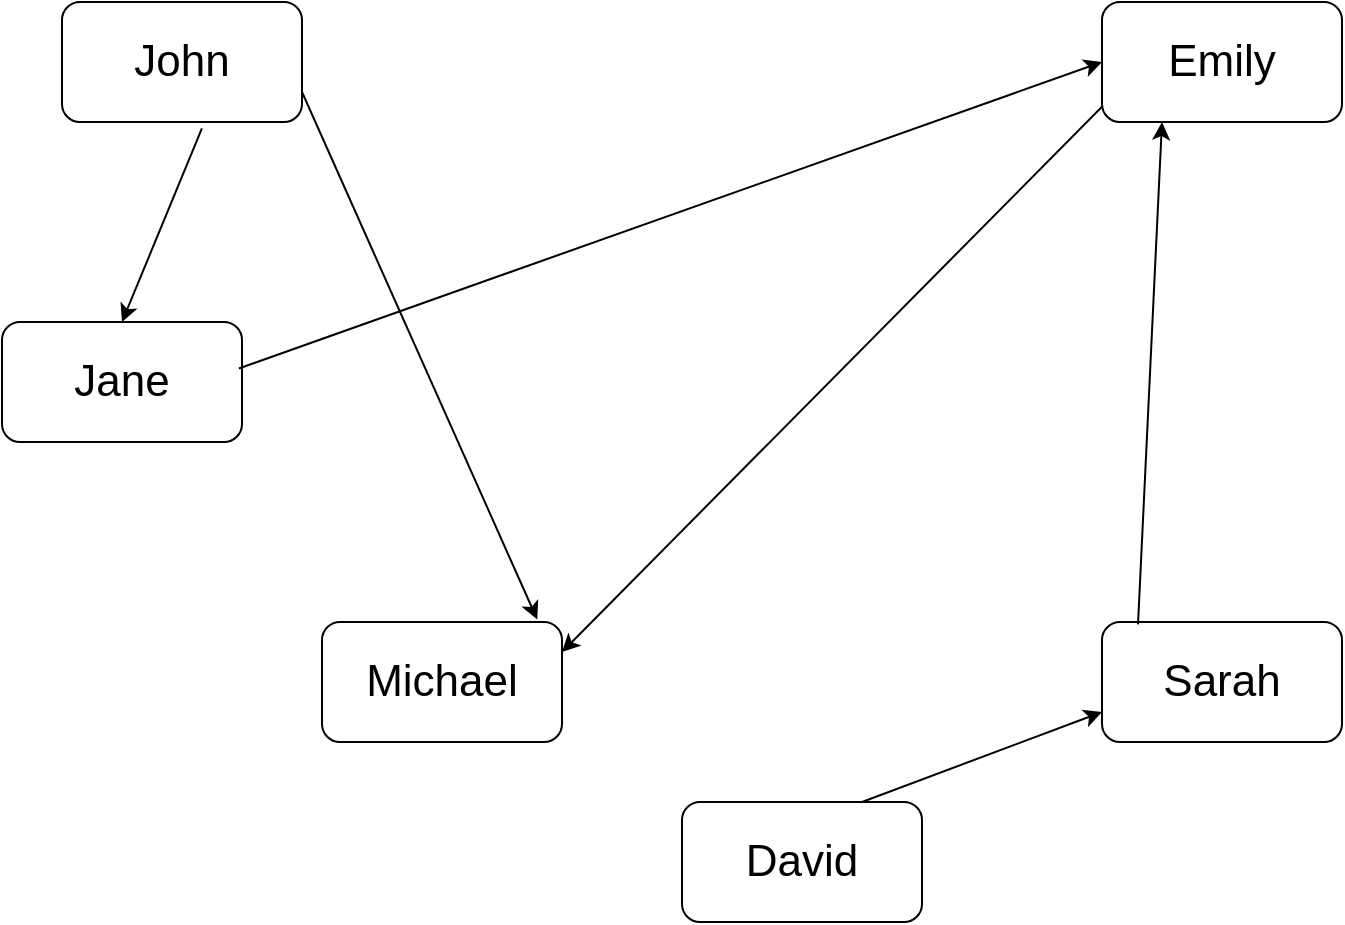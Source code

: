 <mxfile version="24.4.0" type="device" pages="4">
  <diagram id="R2lEEEUBdFMjLlhIrx00" name="Meet">
    <mxGraphModel dx="1009" dy="573" grid="1" gridSize="10" guides="1" tooltips="1" connect="1" arrows="1" fold="1" page="1" pageScale="1" pageWidth="850" pageHeight="1100" math="0" shadow="0" extFonts="Permanent Marker^https://fonts.googleapis.com/css?family=Permanent+Marker">
      <root>
        <mxCell id="0" />
        <mxCell id="1" parent="0" />
        <mxCell id="LWIg9Wg_jVXJ1rkE-vnx-6" value="&lt;font style=&quot;font-size: 22px;&quot;&gt;John&lt;/font&gt;" style="rounded=1;whiteSpace=wrap;html=1;" vertex="1" parent="1">
          <mxGeometry x="100" y="50" width="120" height="60" as="geometry" />
        </mxCell>
        <mxCell id="LWIg9Wg_jVXJ1rkE-vnx-7" value="&lt;font color=&quot;#000000&quot; style=&quot;font-size: 22px;&quot;&gt;Emily&lt;/font&gt;" style="rounded=1;whiteSpace=wrap;html=1;labelBackgroundColor=none;fontColor=#000033;labelBorderColor=none;" vertex="1" parent="1">
          <mxGeometry x="620" y="50" width="120" height="60" as="geometry" />
        </mxCell>
        <mxCell id="LWIg9Wg_jVXJ1rkE-vnx-8" value="&lt;font style=&quot;font-size: 22px;&quot;&gt;Michael&lt;/font&gt;" style="rounded=1;whiteSpace=wrap;html=1;" vertex="1" parent="1">
          <mxGeometry x="230" y="360" width="120" height="60" as="geometry" />
        </mxCell>
        <mxCell id="LWIg9Wg_jVXJ1rkE-vnx-9" value="&lt;font style=&quot;font-size: 22px;&quot;&gt;David&lt;/font&gt;" style="rounded=1;whiteSpace=wrap;html=1;" vertex="1" parent="1">
          <mxGeometry x="410" y="450" width="120" height="60" as="geometry" />
        </mxCell>
        <mxCell id="LWIg9Wg_jVXJ1rkE-vnx-10" value="&lt;font style=&quot;font-size: 22px;&quot;&gt;Jane&lt;/font&gt;" style="rounded=1;whiteSpace=wrap;html=1;" vertex="1" parent="1">
          <mxGeometry x="70" y="210" width="120" height="60" as="geometry" />
        </mxCell>
        <mxCell id="LWIg9Wg_jVXJ1rkE-vnx-11" value="&lt;font style=&quot;font-size: 22px;&quot;&gt;Sarah&lt;/font&gt;" style="rounded=1;whiteSpace=wrap;html=1;" vertex="1" parent="1">
          <mxGeometry x="620" y="360" width="120" height="60" as="geometry" />
        </mxCell>
        <mxCell id="LWIg9Wg_jVXJ1rkE-vnx-12" value="" style="endArrow=classic;html=1;rounded=0;exitX=0.583;exitY=1.053;exitDx=0;exitDy=0;exitPerimeter=0;entryX=0.5;entryY=0;entryDx=0;entryDy=0;" edge="1" parent="1" source="LWIg9Wg_jVXJ1rkE-vnx-6" target="LWIg9Wg_jVXJ1rkE-vnx-10">
          <mxGeometry width="50" height="50" relative="1" as="geometry">
            <mxPoint x="400" y="220" as="sourcePoint" />
            <mxPoint x="450" y="170" as="targetPoint" />
            <Array as="points" />
          </mxGeometry>
        </mxCell>
        <mxCell id="LWIg9Wg_jVXJ1rkE-vnx-14" value="" style="endArrow=classic;html=1;rounded=0;entryX=0.25;entryY=1;entryDx=0;entryDy=0;exitX=0.15;exitY=0.02;exitDx=0;exitDy=0;exitPerimeter=0;" edge="1" parent="1" source="LWIg9Wg_jVXJ1rkE-vnx-11" target="LWIg9Wg_jVXJ1rkE-vnx-7">
          <mxGeometry width="50" height="50" relative="1" as="geometry">
            <mxPoint x="640" y="350" as="sourcePoint" />
            <mxPoint x="450" y="170" as="targetPoint" />
            <Array as="points" />
          </mxGeometry>
        </mxCell>
        <mxCell id="LWIg9Wg_jVXJ1rkE-vnx-15" value="" style="endArrow=classic;html=1;rounded=0;exitX=0.75;exitY=0;exitDx=0;exitDy=0;entryX=0;entryY=0.75;entryDx=0;entryDy=0;" edge="1" parent="1" source="LWIg9Wg_jVXJ1rkE-vnx-9" target="LWIg9Wg_jVXJ1rkE-vnx-11">
          <mxGeometry width="50" height="50" relative="1" as="geometry">
            <mxPoint x="400" y="220" as="sourcePoint" />
            <mxPoint x="450" y="170" as="targetPoint" />
          </mxGeometry>
        </mxCell>
        <mxCell id="LWIg9Wg_jVXJ1rkE-vnx-16" value="" style="endArrow=classic;html=1;rounded=0;exitX=0.003;exitY=0.867;exitDx=0;exitDy=0;exitPerimeter=0;entryX=1;entryY=0.25;entryDx=0;entryDy=0;" edge="1" parent="1" source="LWIg9Wg_jVXJ1rkE-vnx-7" target="LWIg9Wg_jVXJ1rkE-vnx-8">
          <mxGeometry width="50" height="50" relative="1" as="geometry">
            <mxPoint x="510" y="180" as="sourcePoint" />
            <mxPoint x="560" y="130" as="targetPoint" />
          </mxGeometry>
        </mxCell>
        <mxCell id="LWIg9Wg_jVXJ1rkE-vnx-17" value="" style="endArrow=classic;html=1;rounded=0;exitX=0.987;exitY=0.387;exitDx=0;exitDy=0;exitPerimeter=0;entryX=0;entryY=0.5;entryDx=0;entryDy=0;" edge="1" parent="1" source="LWIg9Wg_jVXJ1rkE-vnx-10" target="LWIg9Wg_jVXJ1rkE-vnx-7">
          <mxGeometry width="50" height="50" relative="1" as="geometry">
            <mxPoint x="400" y="220" as="sourcePoint" />
            <mxPoint x="450" y="170" as="targetPoint" />
          </mxGeometry>
        </mxCell>
        <mxCell id="LWIg9Wg_jVXJ1rkE-vnx-18" value="" style="endArrow=classic;html=1;rounded=0;exitX=1;exitY=0.75;exitDx=0;exitDy=0;entryX=0.897;entryY=-0.02;entryDx=0;entryDy=0;entryPerimeter=0;" edge="1" parent="1" source="LWIg9Wg_jVXJ1rkE-vnx-6" target="LWIg9Wg_jVXJ1rkE-vnx-8">
          <mxGeometry width="50" height="50" relative="1" as="geometry">
            <mxPoint x="400" y="220" as="sourcePoint" />
            <mxPoint x="450" y="170" as="targetPoint" />
          </mxGeometry>
        </mxCell>
      </root>
    </mxGraphModel>
  </diagram>
  <diagram id="sk2JgPKzfBdFYa3UFOvs" name="BartenderBar">
    <mxGraphModel dx="1552" dy="882" grid="1" gridSize="10" guides="1" tooltips="1" connect="1" arrows="1" fold="1" page="1" pageScale="1" pageWidth="827" pageHeight="1169" math="0" shadow="0">
      <root>
        <mxCell id="0" />
        <mxCell id="1" parent="0" />
        <mxCell id="1GqfGEVuXYbbXNQQKDPi-1" value="&lt;font style=&quot;font-size: 22px;&quot;&gt;John&lt;/font&gt;" style="rounded=1;whiteSpace=wrap;html=1;" vertex="1" parent="1">
          <mxGeometry x="100" y="110" width="120" height="60" as="geometry" />
        </mxCell>
        <mxCell id="1GqfGEVuXYbbXNQQKDPi-2" value="&lt;font style=&quot;font-size: 22px;&quot;&gt;Cheers&lt;/font&gt;" style="rounded=1;whiteSpace=wrap;html=1;" vertex="1" parent="1">
          <mxGeometry x="610" y="110" width="120" height="60" as="geometry" />
        </mxCell>
        <mxCell id="1GqfGEVuXYbbXNQQKDPi-3" value="&lt;font style=&quot;font-size: 22px;&quot;&gt;Michael&lt;/font&gt;" style="rounded=1;whiteSpace=wrap;html=1;" vertex="1" parent="1">
          <mxGeometry x="100" y="370" width="120" height="60" as="geometry" />
        </mxCell>
        <mxCell id="1GqfGEVuXYbbXNQQKDPi-4" value="&lt;font style=&quot;font-size: 22px;&quot;&gt;Brewery House&lt;/font&gt;" style="rounded=1;whiteSpace=wrap;html=1;" vertex="1" parent="1">
          <mxGeometry x="630" y="240" width="120" height="60" as="geometry" />
        </mxCell>
        <mxCell id="1GqfGEVuXYbbXNQQKDPi-5" value="&lt;font style=&quot;font-size: 22px;&quot;&gt;Hop &amp;amp; Barrel&lt;/font&gt;" style="rounded=1;whiteSpace=wrap;html=1;" vertex="1" parent="1">
          <mxGeometry x="610" y="370" width="120" height="60" as="geometry" />
        </mxCell>
        <mxCell id="Q262OZAcgpdnKdSFlUul-1" value="&lt;font style=&quot;font-size: 22px;&quot;&gt;Jane&lt;/font&gt;" style="rounded=1;whiteSpace=wrap;html=1;" vertex="1" parent="1">
          <mxGeometry x="80" y="240" width="120" height="60" as="geometry" />
        </mxCell>
        <mxCell id="Q262OZAcgpdnKdSFlUul-3" value="&lt;font style=&quot;font-size: 22px;&quot;&gt;Emily&lt;/font&gt;" style="rounded=1;whiteSpace=wrap;html=1;" vertex="1" parent="1">
          <mxGeometry x="80" y="500" width="120" height="60" as="geometry" />
        </mxCell>
        <mxCell id="Q262OZAcgpdnKdSFlUul-4" value="&lt;font style=&quot;font-size: 22px;&quot;&gt;Sarah&lt;/font&gt;" style="rounded=1;whiteSpace=wrap;html=1;" vertex="1" parent="1">
          <mxGeometry x="80" y="760" width="120" height="60" as="geometry" />
        </mxCell>
        <mxCell id="Q262OZAcgpdnKdSFlUul-5" value="&lt;font style=&quot;font-size: 22px;&quot;&gt;David&lt;/font&gt;" style="rounded=1;whiteSpace=wrap;html=1;" vertex="1" parent="1">
          <mxGeometry x="100" y="630" width="120" height="60" as="geometry" />
        </mxCell>
        <mxCell id="Q262OZAcgpdnKdSFlUul-6" value="&lt;font style=&quot;font-size: 22px;&quot;&gt;The Pub&lt;/font&gt;" style="rounded=1;whiteSpace=wrap;html=1;" vertex="1" parent="1">
          <mxGeometry x="630" y="500" width="120" height="60" as="geometry" />
        </mxCell>
        <mxCell id="Q262OZAcgpdnKdSFlUul-7" value="&lt;font style=&quot;font-size: 22px;&quot;&gt;Malty Moose&lt;/font&gt;" style="rounded=1;whiteSpace=wrap;html=1;" vertex="1" parent="1">
          <mxGeometry x="610" y="630" width="120" height="60" as="geometry" />
        </mxCell>
        <mxCell id="Q262OZAcgpdnKdSFlUul-8" value="&lt;font style=&quot;font-size: 22px;&quot;&gt;Sip &amp;amp; Savor&lt;/font&gt;" style="rounded=1;whiteSpace=wrap;html=1;" vertex="1" parent="1">
          <mxGeometry x="630" y="760" width="120" height="60" as="geometry" />
        </mxCell>
        <mxCell id="Q262OZAcgpdnKdSFlUul-9" value="" style="endArrow=classic;html=1;rounded=0;exitX=1;exitY=0.5;exitDx=0;exitDy=0;entryX=0;entryY=0.5;entryDx=0;entryDy=0;" edge="1" parent="1" source="1GqfGEVuXYbbXNQQKDPi-3" target="1GqfGEVuXYbbXNQQKDPi-5">
          <mxGeometry width="50" height="50" relative="1" as="geometry">
            <mxPoint x="500" y="440" as="sourcePoint" />
            <mxPoint x="550" y="390" as="targetPoint" />
          </mxGeometry>
        </mxCell>
        <mxCell id="Q262OZAcgpdnKdSFlUul-10" value="" style="endArrow=classic;html=1;rounded=0;exitX=1;exitY=0.5;exitDx=0;exitDy=0;entryX=0;entryY=0.5;entryDx=0;entryDy=0;" edge="1" parent="1" source="1GqfGEVuXYbbXNQQKDPi-1" target="1GqfGEVuXYbbXNQQKDPi-2">
          <mxGeometry width="50" height="50" relative="1" as="geometry">
            <mxPoint x="230" y="410" as="sourcePoint" />
            <mxPoint x="620" y="410" as="targetPoint" />
          </mxGeometry>
        </mxCell>
        <mxCell id="Q262OZAcgpdnKdSFlUul-11" value="" style="endArrow=classic;html=1;rounded=0;exitX=1;exitY=0.5;exitDx=0;exitDy=0;entryX=0;entryY=0.5;entryDx=0;entryDy=0;" edge="1" parent="1" source="Q262OZAcgpdnKdSFlUul-1" target="1GqfGEVuXYbbXNQQKDPi-4">
          <mxGeometry width="50" height="50" relative="1" as="geometry">
            <mxPoint x="240" y="420" as="sourcePoint" />
            <mxPoint x="630" y="420" as="targetPoint" />
          </mxGeometry>
        </mxCell>
        <mxCell id="Q262OZAcgpdnKdSFlUul-12" value="" style="endArrow=classic;html=1;rounded=0;exitX=1;exitY=0.5;exitDx=0;exitDy=0;entryX=0;entryY=0.5;entryDx=0;entryDy=0;" edge="1" parent="1" source="Q262OZAcgpdnKdSFlUul-4" target="Q262OZAcgpdnKdSFlUul-8">
          <mxGeometry width="50" height="50" relative="1" as="geometry">
            <mxPoint x="250" y="430" as="sourcePoint" />
            <mxPoint x="640" y="430" as="targetPoint" />
          </mxGeometry>
        </mxCell>
        <mxCell id="Q262OZAcgpdnKdSFlUul-13" value="" style="endArrow=classic;html=1;rounded=0;entryX=0;entryY=0.5;entryDx=0;entryDy=0;exitX=1;exitY=0.5;exitDx=0;exitDy=0;" edge="1" parent="1" source="Q262OZAcgpdnKdSFlUul-5" target="Q262OZAcgpdnKdSFlUul-7">
          <mxGeometry width="50" height="50" relative="1" as="geometry">
            <mxPoint x="290" y="660" as="sourcePoint" />
            <mxPoint x="580" y="659" as="targetPoint" />
          </mxGeometry>
        </mxCell>
        <mxCell id="Q262OZAcgpdnKdSFlUul-14" value="" style="endArrow=classic;html=1;rounded=0;exitX=1;exitY=0.5;exitDx=0;exitDy=0;entryX=0;entryY=0.5;entryDx=0;entryDy=0;" edge="1" parent="1" source="Q262OZAcgpdnKdSFlUul-3" target="Q262OZAcgpdnKdSFlUul-6">
          <mxGeometry width="50" height="50" relative="1" as="geometry">
            <mxPoint x="270" y="450" as="sourcePoint" />
            <mxPoint x="660" y="450" as="targetPoint" />
          </mxGeometry>
        </mxCell>
      </root>
    </mxGraphModel>
  </diagram>
  <diagram id="jfEQu5qc5VJNQlA7vQ3v" name="BartenderShift">
    <mxGraphModel dx="1441" dy="819" grid="1" gridSize="10" guides="1" tooltips="1" connect="1" arrows="1" fold="1" page="1" pageScale="1" pageWidth="827" pageHeight="1169" math="0" shadow="0">
      <root>
        <mxCell id="0" />
        <mxCell id="1" parent="0" />
        <mxCell id="Bs20jj3e_P7MJ2vPdoGu-1" value="&lt;font style=&quot;font-size: 22px;&quot;&gt;Smith&lt;/font&gt;" style="rounded=1;whiteSpace=wrap;html=1;" vertex="1" parent="1">
          <mxGeometry x="10" y="730" width="120" height="60" as="geometry" />
        </mxCell>
        <mxCell id="Bs20jj3e_P7MJ2vPdoGu-2" value="&lt;font style=&quot;font-size: 22px;&quot;&gt;Cheers&lt;/font&gt;" style="rounded=1;whiteSpace=wrap;html=1;" vertex="1" parent="1">
          <mxGeometry x="220" y="680" width="120" height="60" as="geometry" />
        </mxCell>
        <mxCell id="Bs20jj3e_P7MJ2vPdoGu-3" value="&lt;font style=&quot;font-size: 22px;&quot;&gt;Johnson&lt;/font&gt;" style="rounded=1;whiteSpace=wrap;html=1;" vertex="1" parent="1">
          <mxGeometry x="414" y="330" width="120" height="60" as="geometry" />
        </mxCell>
        <mxCell id="Bs20jj3e_P7MJ2vPdoGu-4" value="&lt;font style=&quot;font-size: 22px;&quot;&gt;Brewery House&lt;/font&gt;" style="rounded=1;whiteSpace=wrap;html=1;" vertex="1" parent="1">
          <mxGeometry x="450" y="190" width="120" height="60" as="geometry" />
        </mxCell>
        <mxCell id="Bs20jj3e_P7MJ2vPdoGu-5" value="&lt;font style=&quot;font-size: 22px;&quot;&gt;Hop &amp;amp; Barrel&lt;/font&gt;" style="rounded=1;whiteSpace=wrap;html=1;" vertex="1" parent="1">
          <mxGeometry x="660" y="410" width="120" height="60" as="geometry" />
        </mxCell>
        <mxCell id="Bs20jj3e_P7MJ2vPdoGu-6" value="&lt;font style=&quot;font-size: 22px;&quot;&gt;Doe&lt;/font&gt;" style="rounded=1;whiteSpace=wrap;html=1;" vertex="1" parent="1">
          <mxGeometry x="90" y="330" width="120" height="60" as="geometry" />
        </mxCell>
        <mxCell id="Bs20jj3e_P7MJ2vPdoGu-7" value="&lt;font style=&quot;font-size: 22px;&quot;&gt;Davis&lt;/font&gt;" style="rounded=1;whiteSpace=wrap;html=1;" vertex="1" parent="1">
          <mxGeometry x="80" y="500" width="120" height="60" as="geometry" />
        </mxCell>
        <mxCell id="Bs20jj3e_P7MJ2vPdoGu-8" value="&lt;font style=&quot;font-size: 22px;&quot;&gt;Thompson&lt;/font&gt;" style="rounded=1;whiteSpace=wrap;html=1;" vertex="1" parent="1">
          <mxGeometry x="110" y="880" width="120" height="60" as="geometry" />
        </mxCell>
        <mxCell id="Bs20jj3e_P7MJ2vPdoGu-9" value="&lt;font style=&quot;font-size: 22px;&quot;&gt;&amp;nbsp;Wilson&lt;/font&gt;" style="rounded=1;whiteSpace=wrap;html=1;" vertex="1" parent="1">
          <mxGeometry x="370" y="620" width="120" height="60" as="geometry" />
        </mxCell>
        <mxCell id="Bs20jj3e_P7MJ2vPdoGu-10" value="&lt;font style=&quot;font-size: 22px;&quot;&gt;The Pub&lt;/font&gt;" style="rounded=1;whiteSpace=wrap;html=1;" vertex="1" parent="1">
          <mxGeometry x="310" y="470" width="120" height="60" as="geometry" />
        </mxCell>
        <mxCell id="Bs20jj3e_P7MJ2vPdoGu-11" value="&lt;font style=&quot;font-size: 22px;&quot;&gt;Malty Moose&lt;/font&gt;" style="rounded=1;whiteSpace=wrap;html=1;" vertex="1" parent="1">
          <mxGeometry x="610" y="680" width="120" height="60" as="geometry" />
        </mxCell>
        <mxCell id="Bs20jj3e_P7MJ2vPdoGu-12" value="&lt;font style=&quot;font-size: 22px;&quot;&gt;Sip &amp;amp; Savor&lt;/font&gt;" style="rounded=1;whiteSpace=wrap;html=1;" vertex="1" parent="1">
          <mxGeometry x="414" y="840" width="120" height="60" as="geometry" />
        </mxCell>
        <mxCell id="Bs20jj3e_P7MJ2vPdoGu-13" value="" style="endArrow=classic;html=1;rounded=0;exitX=1;exitY=0.5;exitDx=0;exitDy=0;entryX=0;entryY=0.5;entryDx=0;entryDy=0;" edge="1" parent="1" source="Bs20jj3e_P7MJ2vPdoGu-3" target="Bs20jj3e_P7MJ2vPdoGu-5">
          <mxGeometry width="50" height="50" relative="1" as="geometry">
            <mxPoint x="500" y="440" as="sourcePoint" />
            <mxPoint x="550" y="390" as="targetPoint" />
          </mxGeometry>
        </mxCell>
        <mxCell id="Bs20jj3e_P7MJ2vPdoGu-14" value="" style="endArrow=classic;html=1;rounded=0;exitX=1;exitY=0.5;exitDx=0;exitDy=0;entryX=0;entryY=0.5;entryDx=0;entryDy=0;" edge="1" parent="1" source="Bs20jj3e_P7MJ2vPdoGu-1" target="Bs20jj3e_P7MJ2vPdoGu-2">
          <mxGeometry width="50" height="50" relative="1" as="geometry">
            <mxPoint x="230" y="410" as="sourcePoint" />
            <mxPoint x="620" y="410" as="targetPoint" />
          </mxGeometry>
        </mxCell>
        <mxCell id="Bs20jj3e_P7MJ2vPdoGu-15" value="" style="endArrow=classic;html=1;rounded=0;exitX=1;exitY=0.5;exitDx=0;exitDy=0;entryX=0;entryY=0.5;entryDx=0;entryDy=0;" edge="1" parent="1" source="Bs20jj3e_P7MJ2vPdoGu-6" target="Bs20jj3e_P7MJ2vPdoGu-4">
          <mxGeometry width="50" height="50" relative="1" as="geometry">
            <mxPoint x="240" y="420" as="sourcePoint" />
            <mxPoint x="630" y="420" as="targetPoint" />
          </mxGeometry>
        </mxCell>
        <mxCell id="Bs20jj3e_P7MJ2vPdoGu-16" value="" style="endArrow=classic;html=1;rounded=0;exitX=1;exitY=0.5;exitDx=0;exitDy=0;entryX=0;entryY=0.5;entryDx=0;entryDy=0;" edge="1" parent="1" source="Bs20jj3e_P7MJ2vPdoGu-8" target="Bs20jj3e_P7MJ2vPdoGu-12">
          <mxGeometry width="50" height="50" relative="1" as="geometry">
            <mxPoint x="250" y="430" as="sourcePoint" />
            <mxPoint x="640" y="430" as="targetPoint" />
          </mxGeometry>
        </mxCell>
        <mxCell id="Bs20jj3e_P7MJ2vPdoGu-17" value="" style="endArrow=classic;html=1;rounded=0;entryX=0;entryY=0.5;entryDx=0;entryDy=0;exitX=1;exitY=0.5;exitDx=0;exitDy=0;" edge="1" parent="1" source="Bs20jj3e_P7MJ2vPdoGu-9" target="Bs20jj3e_P7MJ2vPdoGu-11">
          <mxGeometry width="50" height="50" relative="1" as="geometry">
            <mxPoint x="290" y="660" as="sourcePoint" />
            <mxPoint x="580" y="659" as="targetPoint" />
          </mxGeometry>
        </mxCell>
        <mxCell id="Bs20jj3e_P7MJ2vPdoGu-18" value="" style="endArrow=classic;html=1;rounded=0;exitX=1;exitY=0.5;exitDx=0;exitDy=0;entryX=0;entryY=0.5;entryDx=0;entryDy=0;" edge="1" parent="1" source="Bs20jj3e_P7MJ2vPdoGu-7" target="Bs20jj3e_P7MJ2vPdoGu-10">
          <mxGeometry width="50" height="50" relative="1" as="geometry">
            <mxPoint x="270" y="450" as="sourcePoint" />
            <mxPoint x="660" y="450" as="targetPoint" />
          </mxGeometry>
        </mxCell>
      </root>
    </mxGraphModel>
  </diagram>
  <diagram id="wPWBIwZMJixeJ8-PgKKj" name="BarInventory">
    <mxGraphModel dx="1441" dy="819" grid="1" gridSize="10" guides="1" tooltips="1" connect="1" arrows="1" fold="1" page="1" pageScale="1" pageWidth="827" pageHeight="1169" math="0" shadow="0">
      <root>
        <mxCell id="0" />
        <mxCell id="1" parent="0" />
        <mxCell id="czDQA514bYbStiag9ZGj-1" value="&lt;font style=&quot;font-size: 22px;&quot;&gt;Пиво (1 сорт)&lt;/font&gt;" style="rounded=1;whiteSpace=wrap;html=1;" vertex="1" parent="1">
          <mxGeometry x="40" y="850" width="150" height="70" as="geometry" />
        </mxCell>
        <mxCell id="czDQA514bYbStiag9ZGj-2" value="&lt;font style=&quot;font-size: 22px;&quot;&gt;Cheers&lt;/font&gt;" style="rounded=1;whiteSpace=wrap;html=1;" vertex="1" parent="1">
          <mxGeometry x="330" y="855" width="120" height="60" as="geometry" />
        </mxCell>
        <mxCell id="czDQA514bYbStiag9ZGj-3" value="&lt;font style=&quot;font-size: 22px;&quot;&gt;Безалкогольные напитки&lt;/font&gt;" style="rounded=1;whiteSpace=wrap;html=1;" vertex="1" parent="1">
          <mxGeometry x="370" y="420" width="180" height="80" as="geometry" />
        </mxCell>
        <mxCell id="czDQA514bYbStiag9ZGj-4" value="&lt;font style=&quot;font-size: 22px;&quot;&gt;Brewery House&lt;/font&gt;" style="rounded=1;whiteSpace=wrap;html=1;" vertex="1" parent="1">
          <mxGeometry x="400" y="300" width="120" height="60" as="geometry" />
        </mxCell>
        <mxCell id="czDQA514bYbStiag9ZGj-5" value="&lt;font style=&quot;font-size: 22px;&quot;&gt;Hop &amp;amp; Barrel&lt;/font&gt;" style="rounded=1;whiteSpace=wrap;html=1;" vertex="1" parent="1">
          <mxGeometry x="670" y="430" width="120" height="60" as="geometry" />
        </mxCell>
        <mxCell id="czDQA514bYbStiag9ZGj-6" value="&lt;font style=&quot;font-size: 22px;&quot;&gt;Спиртные напитки&lt;/font&gt;" style="rounded=1;whiteSpace=wrap;html=1;" vertex="1" parent="1">
          <mxGeometry x="90" y="300" width="120" height="60" as="geometry" />
        </mxCell>
        <mxCell id="czDQA514bYbStiag9ZGj-7" value="&lt;font style=&quot;font-size: 22px;&quot;&gt;Вино&lt;/font&gt;" style="rounded=1;whiteSpace=wrap;html=1;" vertex="1" parent="1">
          <mxGeometry x="40" y="570" width="120" height="60" as="geometry" />
        </mxCell>
        <mxCell id="czDQA514bYbStiag9ZGj-8" value="&lt;span style=&quot;font-size: 22px;&quot;&gt;Закуски&lt;/span&gt;" style="rounded=1;whiteSpace=wrap;html=1;" vertex="1" parent="1">
          <mxGeometry x="370" y="980" width="120" height="60" as="geometry" />
        </mxCell>
        <mxCell id="czDQA514bYbStiag9ZGj-9" value="&lt;font style=&quot;font-size: 22px;&quot;&gt;Пиво (2 сорт)&lt;/font&gt;" style="rounded=1;whiteSpace=wrap;html=1;" vertex="1" parent="1">
          <mxGeometry x="400" y="725" width="150" height="70" as="geometry" />
        </mxCell>
        <mxCell id="czDQA514bYbStiag9ZGj-10" value="&lt;font style=&quot;font-size: 22px;&quot;&gt;The Pub&lt;/font&gt;" style="rounded=1;whiteSpace=wrap;html=1;" vertex="1" parent="1">
          <mxGeometry x="330" y="570" width="120" height="60" as="geometry" />
        </mxCell>
        <mxCell id="czDQA514bYbStiag9ZGj-11" value="&lt;font style=&quot;font-size: 22px;&quot;&gt;Malty Moose&lt;/font&gt;" style="rounded=1;whiteSpace=wrap;html=1;" vertex="1" parent="1">
          <mxGeometry x="660" y="730" width="120" height="60" as="geometry" />
        </mxCell>
        <mxCell id="czDQA514bYbStiag9ZGj-12" value="&lt;font style=&quot;font-size: 22px;&quot;&gt;Sip &amp;amp; Savor&lt;/font&gt;" style="rounded=1;whiteSpace=wrap;html=1;" vertex="1" parent="1">
          <mxGeometry x="620" y="980" width="120" height="60" as="geometry" />
        </mxCell>
        <mxCell id="czDQA514bYbStiag9ZGj-13" value="" style="endArrow=classic;html=1;rounded=0;exitX=1;exitY=0.5;exitDx=0;exitDy=0;entryX=0;entryY=0.5;entryDx=0;entryDy=0;" edge="1" parent="1" source="czDQA514bYbStiag9ZGj-3" target="czDQA514bYbStiag9ZGj-5">
          <mxGeometry width="50" height="50" relative="1" as="geometry">
            <mxPoint x="500" y="440" as="sourcePoint" />
            <mxPoint x="550" y="390" as="targetPoint" />
          </mxGeometry>
        </mxCell>
        <mxCell id="czDQA514bYbStiag9ZGj-14" value="" style="endArrow=classic;html=1;rounded=0;exitX=1;exitY=0.5;exitDx=0;exitDy=0;entryX=0;entryY=0.5;entryDx=0;entryDy=0;" edge="1" parent="1" source="czDQA514bYbStiag9ZGj-1" target="czDQA514bYbStiag9ZGj-2">
          <mxGeometry width="50" height="50" relative="1" as="geometry">
            <mxPoint x="230" y="410" as="sourcePoint" />
            <mxPoint x="620" y="410" as="targetPoint" />
          </mxGeometry>
        </mxCell>
        <mxCell id="czDQA514bYbStiag9ZGj-15" value="" style="endArrow=classic;html=1;rounded=0;exitX=1;exitY=0.5;exitDx=0;exitDy=0;entryX=0;entryY=0.5;entryDx=0;entryDy=0;" edge="1" parent="1" source="czDQA514bYbStiag9ZGj-6" target="czDQA514bYbStiag9ZGj-4">
          <mxGeometry width="50" height="50" relative="1" as="geometry">
            <mxPoint x="240" y="420" as="sourcePoint" />
            <mxPoint x="630" y="420" as="targetPoint" />
          </mxGeometry>
        </mxCell>
        <mxCell id="czDQA514bYbStiag9ZGj-16" value="" style="endArrow=classic;html=1;rounded=0;exitX=1;exitY=0.5;exitDx=0;exitDy=0;entryX=0;entryY=0.5;entryDx=0;entryDy=0;" edge="1" parent="1" source="czDQA514bYbStiag9ZGj-8" target="czDQA514bYbStiag9ZGj-12">
          <mxGeometry width="50" height="50" relative="1" as="geometry">
            <mxPoint x="250" y="430" as="sourcePoint" />
            <mxPoint x="640" y="430" as="targetPoint" />
          </mxGeometry>
        </mxCell>
        <mxCell id="czDQA514bYbStiag9ZGj-17" value="" style="endArrow=classic;html=1;rounded=0;entryX=0;entryY=0.5;entryDx=0;entryDy=0;exitX=1;exitY=0.5;exitDx=0;exitDy=0;" edge="1" parent="1" source="czDQA514bYbStiag9ZGj-9" target="czDQA514bYbStiag9ZGj-11">
          <mxGeometry width="50" height="50" relative="1" as="geometry">
            <mxPoint x="290" y="660" as="sourcePoint" />
            <mxPoint x="580" y="659" as="targetPoint" />
          </mxGeometry>
        </mxCell>
        <mxCell id="czDQA514bYbStiag9ZGj-18" value="" style="endArrow=classic;html=1;rounded=0;exitX=1;exitY=0.5;exitDx=0;exitDy=0;entryX=0;entryY=0.5;entryDx=0;entryDy=0;" edge="1" parent="1" source="czDQA514bYbStiag9ZGj-7" target="czDQA514bYbStiag9ZGj-10">
          <mxGeometry width="50" height="50" relative="1" as="geometry">
            <mxPoint x="270" y="450" as="sourcePoint" />
            <mxPoint x="660" y="450" as="targetPoint" />
          </mxGeometry>
        </mxCell>
      </root>
    </mxGraphModel>
  </diagram>
</mxfile>

